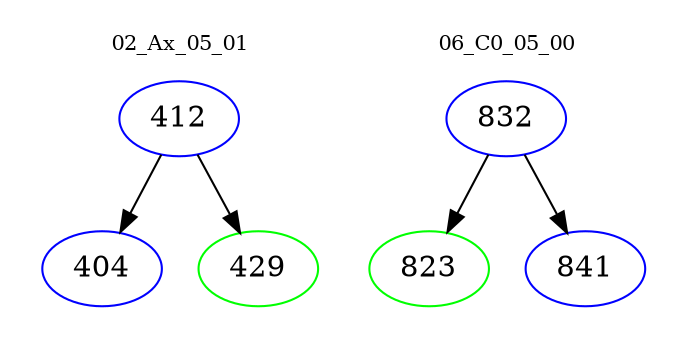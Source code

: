 digraph{
subgraph cluster_0 {
color = white
label = "02_Ax_05_01";
fontsize=10;
T0_412 [label="412", color="blue"]
T0_412 -> T0_404 [color="black"]
T0_404 [label="404", color="blue"]
T0_412 -> T0_429 [color="black"]
T0_429 [label="429", color="green"]
}
subgraph cluster_1 {
color = white
label = "06_C0_05_00";
fontsize=10;
T1_832 [label="832", color="blue"]
T1_832 -> T1_823 [color="black"]
T1_823 [label="823", color="green"]
T1_832 -> T1_841 [color="black"]
T1_841 [label="841", color="blue"]
}
}
